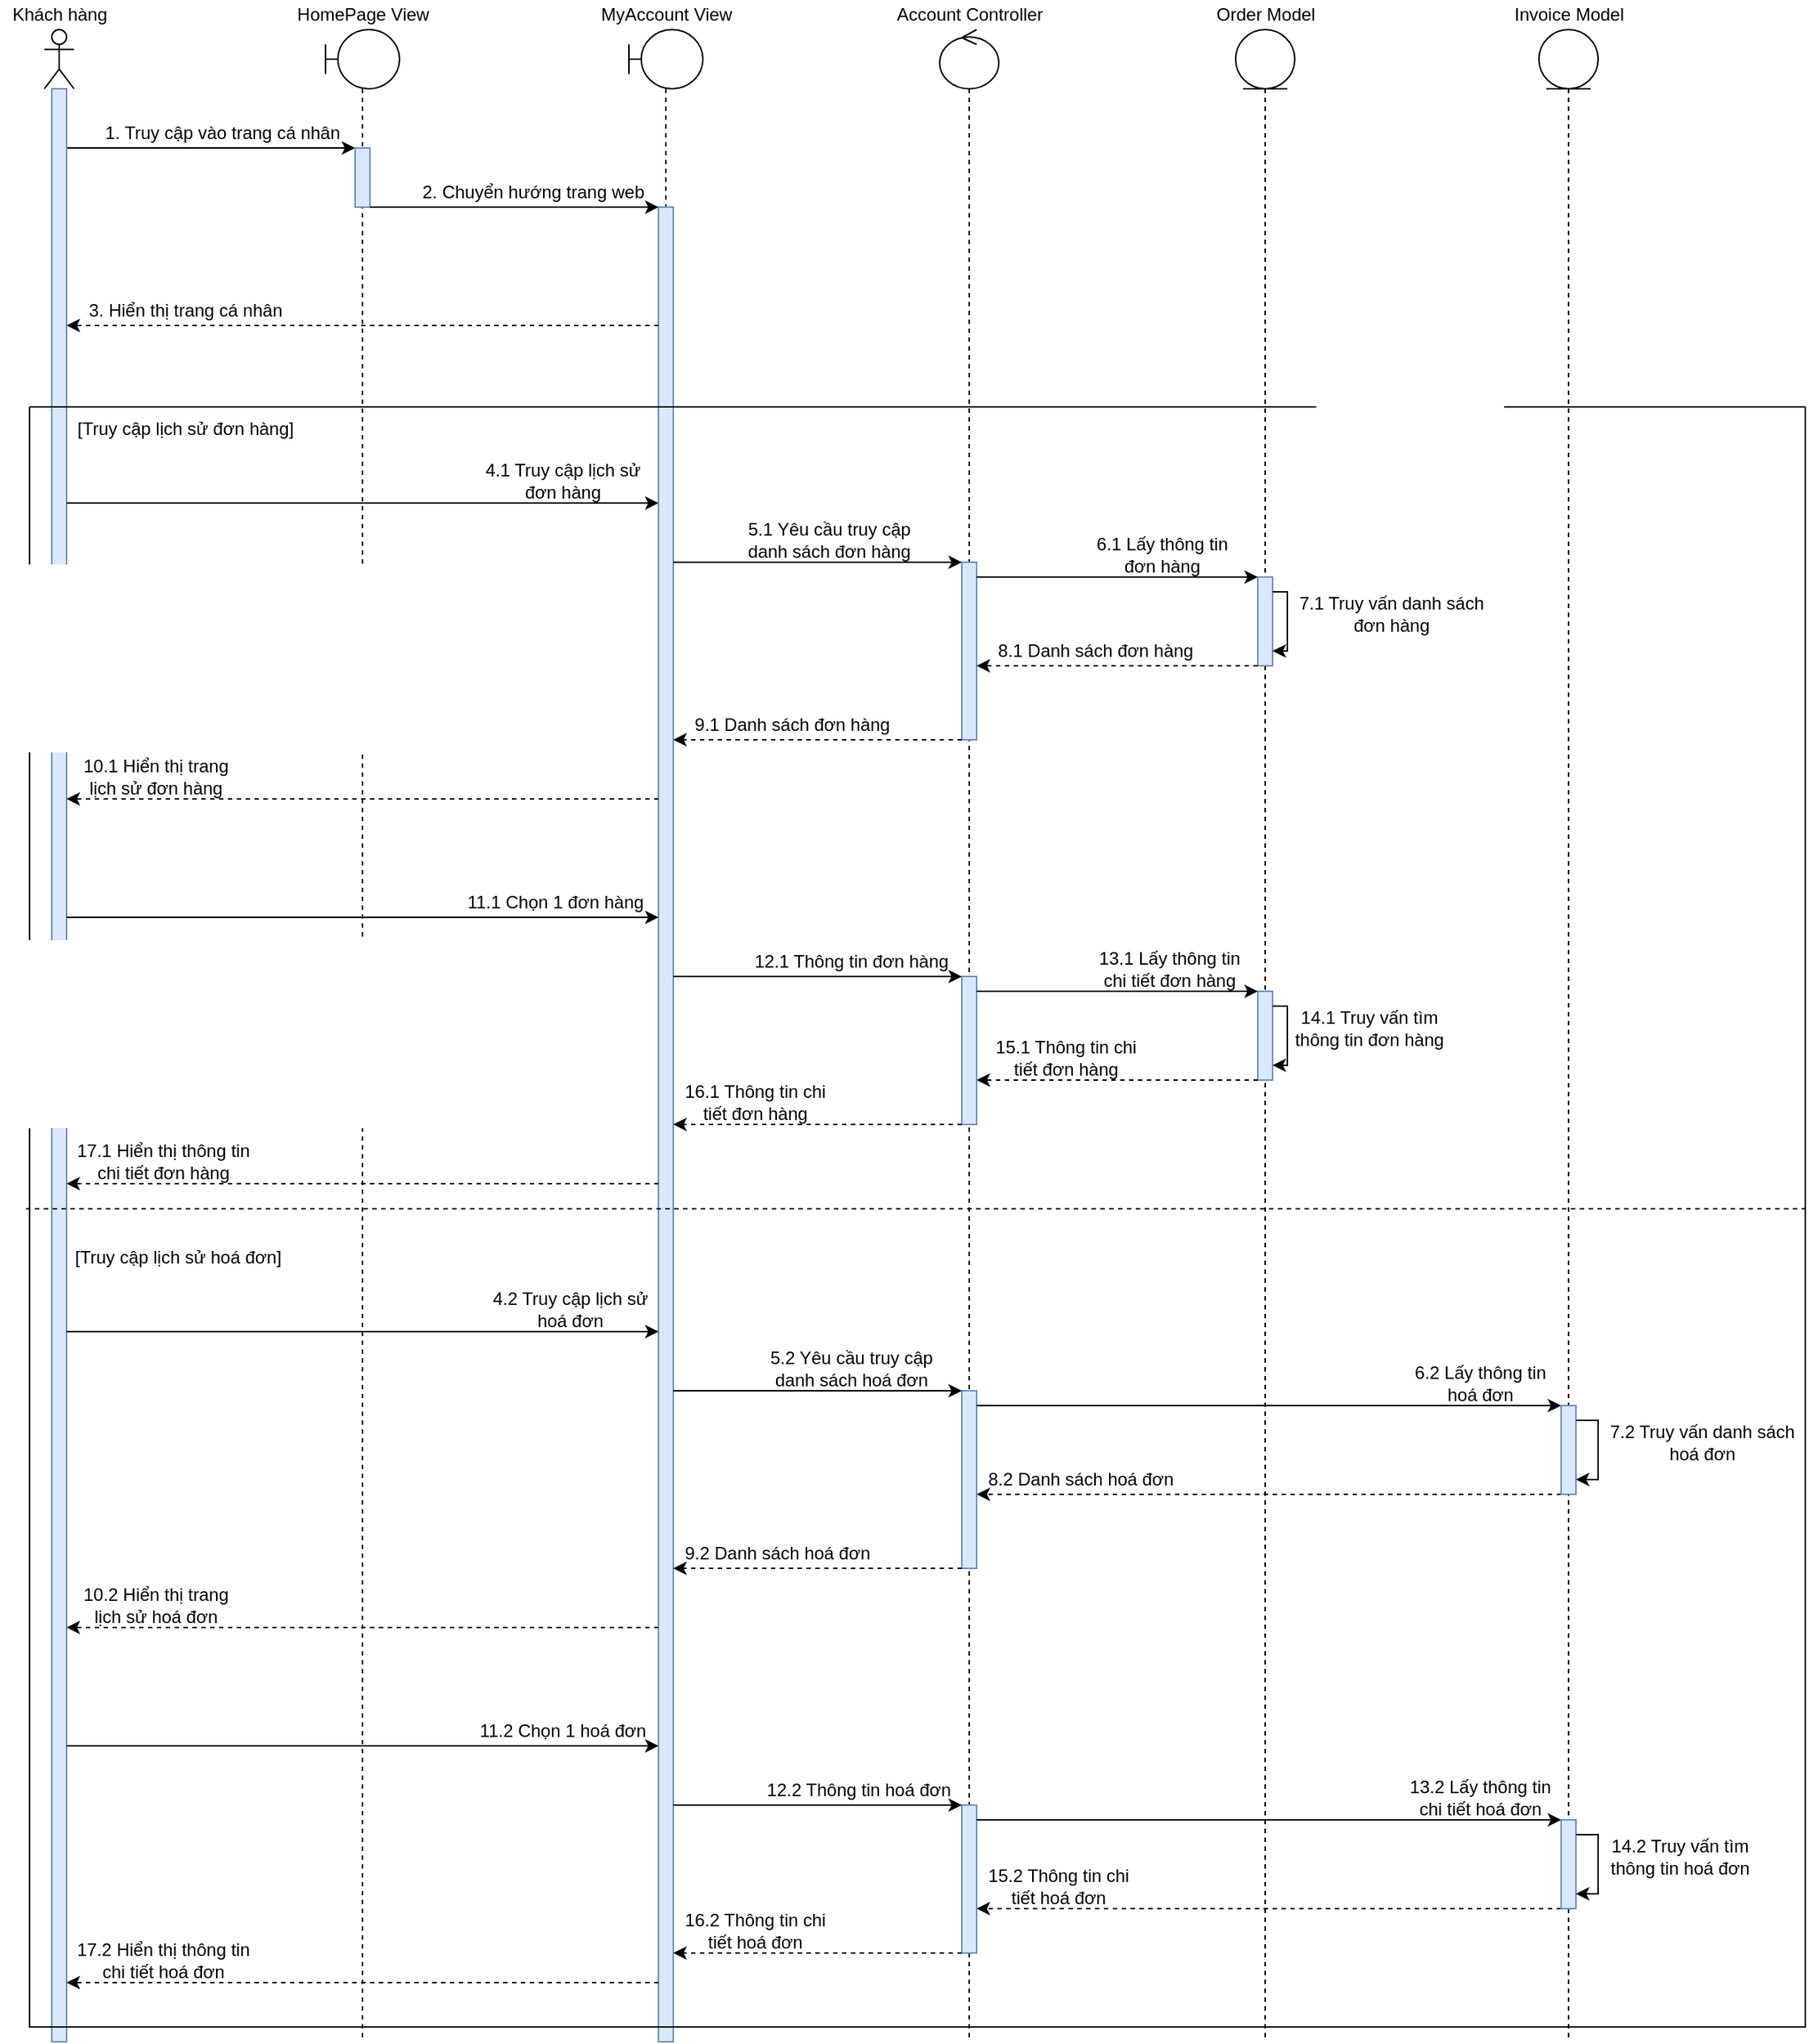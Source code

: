 <mxfile version="16.5.1" type="device"><diagram id="u0hKsZXPfIuquh2E1AJ1" name="Page-1"><mxGraphModel dx="1574" dy="1293" grid="1" gridSize="10" guides="1" tooltips="1" connect="1" arrows="1" fold="1" page="1" pageScale="1" pageWidth="850" pageHeight="1100" math="0" shadow="0"><root><mxCell id="0"/><mxCell id="1" parent="0"/><mxCell id="G7zWwKLsqoeIfqz5v5kH-6" style="edgeStyle=orthogonalEdgeStyle;rounded=0;orthogonalLoop=1;jettySize=auto;html=1;" parent="1" source="pRtw61TDTWOGneY2pAEU-13" target="G7zWwKLsqoeIfqz5v5kH-5" edge="1"><mxGeometry relative="1" as="geometry"><Array as="points"><mxPoint x="250" y="360"/><mxPoint x="250" y="360"/></Array></mxGeometry></mxCell><mxCell id="pRtw61TDTWOGneY2pAEU-13" value="" style="shape=umlLifeline;participant=umlActor;perimeter=lifelinePerimeter;whiteSpace=wrap;html=1;container=1;collapsible=0;recursiveResize=0;verticalAlign=top;spacingTop=36;outlineConnect=0;" parent="1" vertex="1"><mxGeometry x="130" y="280" width="20" height="1360" as="geometry"/></mxCell><mxCell id="eI_1PF2VvxfxwendwTuX-1" value="" style="html=1;points=[];perimeter=orthogonalPerimeter;fillColor=#dae8fc;strokeColor=#6c8ebf;" parent="pRtw61TDTWOGneY2pAEU-13" vertex="1"><mxGeometry x="5" y="40" width="10" height="1320" as="geometry"/></mxCell><mxCell id="pRtw61TDTWOGneY2pAEU-19" value="Khách hàng" style="text;html=1;align=center;verticalAlign=middle;resizable=0;points=[];autosize=1;strokeColor=none;fillColor=none;" parent="1" vertex="1"><mxGeometry x="100" y="260" width="80" height="20" as="geometry"/></mxCell><mxCell id="pRtw61TDTWOGneY2pAEU-20" value="" style="shape=umlLifeline;participant=umlBoundary;perimeter=lifelinePerimeter;whiteSpace=wrap;html=1;container=1;collapsible=0;recursiveResize=0;verticalAlign=top;spacingTop=36;outlineConnect=0;" parent="1" vertex="1"><mxGeometry x="320" y="280" width="50" height="1360" as="geometry"/></mxCell><mxCell id="G7zWwKLsqoeIfqz5v5kH-5" value="" style="html=1;points=[];perimeter=orthogonalPerimeter;fillColor=#dae8fc;strokeColor=#6c8ebf;" parent="pRtw61TDTWOGneY2pAEU-20" vertex="1"><mxGeometry x="20" y="80" width="10" height="40" as="geometry"/></mxCell><mxCell id="pRtw61TDTWOGneY2pAEU-22" value="" style="shape=umlLifeline;participant=umlControl;perimeter=lifelinePerimeter;whiteSpace=wrap;html=1;container=1;collapsible=0;recursiveResize=0;verticalAlign=top;spacingTop=36;outlineConnect=0;" parent="1" vertex="1"><mxGeometry x="735" y="280" width="40" height="1360" as="geometry"/></mxCell><mxCell id="G7zWwKLsqoeIfqz5v5kH-18" value="" style="html=1;points=[];perimeter=orthogonalPerimeter;fillColor=#dae8fc;strokeColor=#6c8ebf;" parent="pRtw61TDTWOGneY2pAEU-22" vertex="1"><mxGeometry x="15" y="360" width="10" height="120" as="geometry"/></mxCell><mxCell id="G7zWwKLsqoeIfqz5v5kH-38" value="" style="html=1;points=[];perimeter=orthogonalPerimeter;fillColor=#dae8fc;strokeColor=#6c8ebf;" parent="pRtw61TDTWOGneY2pAEU-22" vertex="1"><mxGeometry x="15" y="640" width="10" height="100" as="geometry"/></mxCell><mxCell id="2sPZlJZ6FkzEDUOh6W1C-1" value="" style="html=1;points=[];perimeter=orthogonalPerimeter;fillColor=#dae8fc;strokeColor=#6c8ebf;" vertex="1" parent="pRtw61TDTWOGneY2pAEU-22"><mxGeometry x="15" y="920" width="10" height="120" as="geometry"/></mxCell><mxCell id="2sPZlJZ6FkzEDUOh6W1C-2" value="" style="html=1;points=[];perimeter=orthogonalPerimeter;fillColor=#dae8fc;strokeColor=#6c8ebf;" vertex="1" parent="pRtw61TDTWOGneY2pAEU-22"><mxGeometry x="15" y="1200" width="10" height="100" as="geometry"/></mxCell><mxCell id="pRtw61TDTWOGneY2pAEU-23" value="HomePage View" style="text;html=1;align=center;verticalAlign=middle;resizable=0;points=[];autosize=1;strokeColor=none;fillColor=none;" parent="1" vertex="1"><mxGeometry x="295" y="260" width="100" height="20" as="geometry"/></mxCell><mxCell id="pRtw61TDTWOGneY2pAEU-24" value="Account Controller" style="text;html=1;align=center;verticalAlign=middle;resizable=0;points=[];autosize=1;strokeColor=none;fillColor=none;" parent="1" vertex="1"><mxGeometry x="700" y="260" width="110" height="20" as="geometry"/></mxCell><mxCell id="pRtw61TDTWOGneY2pAEU-40" value="" style="shape=umlLifeline;participant=umlEntity;perimeter=lifelinePerimeter;whiteSpace=wrap;html=1;container=1;collapsible=0;recursiveResize=0;verticalAlign=top;spacingTop=36;outlineConnect=0;" parent="1" vertex="1"><mxGeometry x="935" y="280" width="40" height="1360" as="geometry"/></mxCell><mxCell id="G7zWwKLsqoeIfqz5v5kH-22" value="" style="html=1;points=[];perimeter=orthogonalPerimeter;fillColor=#dae8fc;strokeColor=#6c8ebf;" parent="pRtw61TDTWOGneY2pAEU-40" vertex="1"><mxGeometry x="15" y="370" width="10" height="60" as="geometry"/></mxCell><mxCell id="G7zWwKLsqoeIfqz5v5kH-26" style="edgeStyle=orthogonalEdgeStyle;rounded=0;orthogonalLoop=1;jettySize=auto;html=1;" parent="pRtw61TDTWOGneY2pAEU-40" source="G7zWwKLsqoeIfqz5v5kH-22" target="G7zWwKLsqoeIfqz5v5kH-22" edge="1"><mxGeometry relative="1" as="geometry"><Array as="points"><mxPoint x="35" y="380"/></Array></mxGeometry></mxCell><mxCell id="G7zWwKLsqoeIfqz5v5kH-41" value="" style="html=1;points=[];perimeter=orthogonalPerimeter;fillColor=#dae8fc;strokeColor=#6c8ebf;" parent="pRtw61TDTWOGneY2pAEU-40" vertex="1"><mxGeometry x="15" y="650" width="10" height="60" as="geometry"/></mxCell><mxCell id="G7zWwKLsqoeIfqz5v5kH-44" style="edgeStyle=orthogonalEdgeStyle;rounded=0;orthogonalLoop=1;jettySize=auto;html=1;" parent="pRtw61TDTWOGneY2pAEU-40" source="G7zWwKLsqoeIfqz5v5kH-41" target="G7zWwKLsqoeIfqz5v5kH-41" edge="1"><mxGeometry relative="1" as="geometry"><Array as="points"><mxPoint x="35" y="660"/></Array></mxGeometry></mxCell><mxCell id="pRtw61TDTWOGneY2pAEU-41" value="Order Model" style="text;html=1;align=center;verticalAlign=middle;resizable=0;points=[];autosize=1;strokeColor=none;fillColor=none;" parent="1" vertex="1"><mxGeometry x="915" y="260" width="80" height="20" as="geometry"/></mxCell><mxCell id="G7zWwKLsqoeIfqz5v5kH-1" value="" style="shape=umlLifeline;participant=umlBoundary;perimeter=lifelinePerimeter;whiteSpace=wrap;html=1;container=1;collapsible=0;recursiveResize=0;verticalAlign=top;spacingTop=36;outlineConnect=0;" parent="1" vertex="1"><mxGeometry x="525" y="280" width="50" height="1360" as="geometry"/></mxCell><mxCell id="G7zWwKLsqoeIfqz5v5kH-8" value="" style="html=1;points=[];perimeter=orthogonalPerimeter;fillColor=#dae8fc;strokeColor=#6c8ebf;" parent="G7zWwKLsqoeIfqz5v5kH-1" vertex="1"><mxGeometry x="20" y="120" width="10" height="1240" as="geometry"/></mxCell><mxCell id="G7zWwKLsqoeIfqz5v5kH-3" value="MyAccount View" style="text;html=1;align=center;verticalAlign=middle;resizable=0;points=[];autosize=1;strokeColor=none;fillColor=none;" parent="1" vertex="1"><mxGeometry x="500" y="260" width="100" height="20" as="geometry"/></mxCell><mxCell id="G7zWwKLsqoeIfqz5v5kH-7" value="1. Truy cập vào trang cá nhân" style="text;html=1;align=center;verticalAlign=middle;resizable=0;points=[];autosize=1;strokeColor=none;fillColor=none;" parent="1" vertex="1"><mxGeometry x="165" y="340" width="170" height="20" as="geometry"/></mxCell><mxCell id="G7zWwKLsqoeIfqz5v5kH-9" style="edgeStyle=orthogonalEdgeStyle;rounded=0;orthogonalLoop=1;jettySize=auto;html=1;" parent="1" source="G7zWwKLsqoeIfqz5v5kH-5" target="G7zWwKLsqoeIfqz5v5kH-8" edge="1"><mxGeometry relative="1" as="geometry"><Array as="points"><mxPoint x="450" y="400"/><mxPoint x="450" y="400"/></Array></mxGeometry></mxCell><mxCell id="G7zWwKLsqoeIfqz5v5kH-11" value="2. Chuyển hướng trang web" style="text;html=1;align=center;verticalAlign=middle;resizable=0;points=[];autosize=1;strokeColor=none;fillColor=none;" parent="1" vertex="1"><mxGeometry x="375" y="380" width="170" height="20" as="geometry"/></mxCell><mxCell id="G7zWwKLsqoeIfqz5v5kH-12" style="edgeStyle=orthogonalEdgeStyle;rounded=0;orthogonalLoop=1;jettySize=auto;html=1;dashed=1;" parent="1" source="G7zWwKLsqoeIfqz5v5kH-8" target="eI_1PF2VvxfxwendwTuX-1" edge="1"><mxGeometry relative="1" as="geometry"><Array as="points"><mxPoint x="340" y="480"/><mxPoint x="340" y="480"/></Array></mxGeometry></mxCell><mxCell id="G7zWwKLsqoeIfqz5v5kH-14" value="3. Hiển thị trang cá nhân" style="text;html=1;align=center;verticalAlign=middle;resizable=0;points=[];autosize=1;strokeColor=none;fillColor=none;" parent="1" vertex="1"><mxGeometry x="150" y="460" width="150" height="20" as="geometry"/></mxCell><mxCell id="G7zWwKLsqoeIfqz5v5kH-16" style="edgeStyle=orthogonalEdgeStyle;rounded=0;orthogonalLoop=1;jettySize=auto;html=1;" parent="1" source="eI_1PF2VvxfxwendwTuX-1" target="G7zWwKLsqoeIfqz5v5kH-8" edge="1"><mxGeometry relative="1" as="geometry"><Array as="points"><mxPoint x="350" y="600"/><mxPoint x="350" y="600"/></Array></mxGeometry></mxCell><mxCell id="G7zWwKLsqoeIfqz5v5kH-17" value="4.1 Truy cập lịch sử &lt;br&gt;đơn hàng" style="text;html=1;align=center;verticalAlign=middle;resizable=0;points=[];autosize=1;strokeColor=none;fillColor=none;" parent="1" vertex="1"><mxGeometry x="420" y="570" width="120" height="30" as="geometry"/></mxCell><mxCell id="G7zWwKLsqoeIfqz5v5kH-19" style="edgeStyle=orthogonalEdgeStyle;rounded=0;orthogonalLoop=1;jettySize=auto;html=1;" parent="1" source="G7zWwKLsqoeIfqz5v5kH-8" target="G7zWwKLsqoeIfqz5v5kH-18" edge="1"><mxGeometry relative="1" as="geometry"><Array as="points"><mxPoint x="650" y="640"/><mxPoint x="650" y="640"/></Array></mxGeometry></mxCell><mxCell id="G7zWwKLsqoeIfqz5v5kH-20" value="5.1 Yêu cầu truy cập&lt;br&gt;danh sách đơn hàng" style="text;html=1;align=center;verticalAlign=middle;resizable=0;points=[];autosize=1;strokeColor=none;fillColor=none;" parent="1" vertex="1"><mxGeometry x="595" y="610" width="130" height="30" as="geometry"/></mxCell><mxCell id="G7zWwKLsqoeIfqz5v5kH-23" style="edgeStyle=orthogonalEdgeStyle;rounded=0;orthogonalLoop=1;jettySize=auto;html=1;" parent="1" source="G7zWwKLsqoeIfqz5v5kH-18" target="G7zWwKLsqoeIfqz5v5kH-22" edge="1"><mxGeometry relative="1" as="geometry"><Array as="points"><mxPoint x="860" y="650"/><mxPoint x="860" y="650"/></Array></mxGeometry></mxCell><mxCell id="G7zWwKLsqoeIfqz5v5kH-25" value="6.1 Lấy thông tin &lt;br&gt;đơn hàng" style="text;html=1;align=center;verticalAlign=middle;resizable=0;points=[];autosize=1;strokeColor=none;fillColor=none;" parent="1" vertex="1"><mxGeometry x="835" y="620" width="100" height="30" as="geometry"/></mxCell><mxCell id="G7zWwKLsqoeIfqz5v5kH-27" value="7.1 Truy vấn danh sách &lt;br&gt;đơn hàng" style="text;html=1;align=center;verticalAlign=middle;resizable=0;points=[];autosize=1;strokeColor=none;fillColor=none;" parent="1" vertex="1"><mxGeometry x="970" y="660" width="140" height="30" as="geometry"/></mxCell><mxCell id="G7zWwKLsqoeIfqz5v5kH-28" style="edgeStyle=orthogonalEdgeStyle;rounded=0;orthogonalLoop=1;jettySize=auto;html=1;dashed=1;" parent="1" source="G7zWwKLsqoeIfqz5v5kH-22" target="G7zWwKLsqoeIfqz5v5kH-18" edge="1"><mxGeometry relative="1" as="geometry"><Array as="points"><mxPoint x="820" y="710"/><mxPoint x="820" y="710"/></Array></mxGeometry></mxCell><mxCell id="G7zWwKLsqoeIfqz5v5kH-29" value="8.1 Danh sách đơn hàng" style="text;html=1;align=center;verticalAlign=middle;resizable=0;points=[];autosize=1;strokeColor=none;fillColor=none;" parent="1" vertex="1"><mxGeometry x="765" y="690" width="150" height="20" as="geometry"/></mxCell><mxCell id="G7zWwKLsqoeIfqz5v5kH-31" style="edgeStyle=orthogonalEdgeStyle;rounded=0;orthogonalLoop=1;jettySize=auto;html=1;dashed=1;" parent="1" source="G7zWwKLsqoeIfqz5v5kH-18" target="G7zWwKLsqoeIfqz5v5kH-8" edge="1"><mxGeometry relative="1" as="geometry"><Array as="points"><mxPoint x="710" y="760"/><mxPoint x="710" y="760"/></Array></mxGeometry></mxCell><mxCell id="G7zWwKLsqoeIfqz5v5kH-32" value="9.1 Danh sách đơn hàng" style="text;html=1;align=center;verticalAlign=middle;resizable=0;points=[];autosize=1;strokeColor=none;fillColor=none;" parent="1" vertex="1"><mxGeometry x="560" y="740" width="150" height="20" as="geometry"/></mxCell><mxCell id="G7zWwKLsqoeIfqz5v5kH-34" style="edgeStyle=orthogonalEdgeStyle;rounded=0;orthogonalLoop=1;jettySize=auto;html=1;dashed=1;" parent="1" source="G7zWwKLsqoeIfqz5v5kH-8" target="eI_1PF2VvxfxwendwTuX-1" edge="1"><mxGeometry relative="1" as="geometry"><Array as="points"><mxPoint x="240" y="800"/><mxPoint x="240" y="800"/></Array></mxGeometry></mxCell><mxCell id="G7zWwKLsqoeIfqz5v5kH-35" value="10.1 Hiển thị trang &lt;br&gt;lịch sử đơn hàng" style="text;html=1;align=center;verticalAlign=middle;resizable=0;points=[];autosize=1;strokeColor=none;fillColor=none;" parent="1" vertex="1"><mxGeometry x="150" y="770" width="110" height="30" as="geometry"/></mxCell><mxCell id="G7zWwKLsqoeIfqz5v5kH-36" style="edgeStyle=orthogonalEdgeStyle;rounded=0;orthogonalLoop=1;jettySize=auto;html=1;" parent="1" source="eI_1PF2VvxfxwendwTuX-1" target="G7zWwKLsqoeIfqz5v5kH-8" edge="1"><mxGeometry relative="1" as="geometry"><Array as="points"><mxPoint x="450" y="880"/><mxPoint x="450" y="880"/></Array></mxGeometry></mxCell><mxCell id="G7zWwKLsqoeIfqz5v5kH-37" value="11.1 Chọn 1 đơn hàng" style="text;html=1;align=center;verticalAlign=middle;resizable=0;points=[];autosize=1;strokeColor=none;fillColor=none;" parent="1" vertex="1"><mxGeometry x="410" y="860" width="130" height="20" as="geometry"/></mxCell><mxCell id="G7zWwKLsqoeIfqz5v5kH-39" style="edgeStyle=orthogonalEdgeStyle;rounded=0;orthogonalLoop=1;jettySize=auto;html=1;" parent="1" source="G7zWwKLsqoeIfqz5v5kH-8" target="G7zWwKLsqoeIfqz5v5kH-38" edge="1"><mxGeometry relative="1" as="geometry"><Array as="points"><mxPoint x="700" y="920"/><mxPoint x="700" y="920"/></Array></mxGeometry></mxCell><mxCell id="G7zWwKLsqoeIfqz5v5kH-40" value="12.1 Thông tin đơn hàng" style="text;html=1;align=center;verticalAlign=middle;resizable=0;points=[];autosize=1;strokeColor=none;fillColor=none;" parent="1" vertex="1"><mxGeometry x="600" y="900" width="150" height="20" as="geometry"/></mxCell><mxCell id="G7zWwKLsqoeIfqz5v5kH-42" style="edgeStyle=orthogonalEdgeStyle;rounded=0;orthogonalLoop=1;jettySize=auto;html=1;" parent="1" source="G7zWwKLsqoeIfqz5v5kH-38" target="G7zWwKLsqoeIfqz5v5kH-41" edge="1"><mxGeometry relative="1" as="geometry"><Array as="points"><mxPoint x="860" y="930"/><mxPoint x="860" y="930"/></Array></mxGeometry></mxCell><mxCell id="G7zWwKLsqoeIfqz5v5kH-43" value="13.1 Lấy thông tin &lt;br&gt;chi tiết đơn hàng" style="text;html=1;align=center;verticalAlign=middle;resizable=0;points=[];autosize=1;strokeColor=none;fillColor=none;" parent="1" vertex="1"><mxGeometry x="835" y="900" width="110" height="30" as="geometry"/></mxCell><mxCell id="G7zWwKLsqoeIfqz5v5kH-45" value="14.1 Truy vấn tìm &lt;br&gt;thông tin đơn hàng" style="text;html=1;align=center;verticalAlign=middle;resizable=0;points=[];autosize=1;strokeColor=none;fillColor=none;" parent="1" vertex="1"><mxGeometry x="965" y="940" width="120" height="30" as="geometry"/></mxCell><mxCell id="G7zWwKLsqoeIfqz5v5kH-46" style="edgeStyle=orthogonalEdgeStyle;rounded=0;orthogonalLoop=1;jettySize=auto;html=1;dashed=1;" parent="1" source="G7zWwKLsqoeIfqz5v5kH-41" target="G7zWwKLsqoeIfqz5v5kH-38" edge="1"><mxGeometry relative="1" as="geometry"><Array as="points"><mxPoint x="810" y="990"/><mxPoint x="810" y="990"/></Array></mxGeometry></mxCell><mxCell id="G7zWwKLsqoeIfqz5v5kH-47" value="15.1 Thông tin chi &lt;br&gt;tiết đơn hàng" style="text;html=1;align=center;verticalAlign=middle;resizable=0;points=[];autosize=1;strokeColor=none;fillColor=none;" parent="1" vertex="1"><mxGeometry x="765" y="960" width="110" height="30" as="geometry"/></mxCell><mxCell id="G7zWwKLsqoeIfqz5v5kH-48" style="edgeStyle=orthogonalEdgeStyle;rounded=0;orthogonalLoop=1;jettySize=auto;html=1;dashed=1;" parent="1" source="G7zWwKLsqoeIfqz5v5kH-38" target="G7zWwKLsqoeIfqz5v5kH-8" edge="1"><mxGeometry relative="1" as="geometry"><Array as="points"><mxPoint x="700" y="1020"/><mxPoint x="700" y="1020"/></Array></mxGeometry></mxCell><mxCell id="G7zWwKLsqoeIfqz5v5kH-49" value="16.1 Thông tin chi &lt;br&gt;tiết đơn hàng" style="text;html=1;align=center;verticalAlign=middle;resizable=0;points=[];autosize=1;strokeColor=none;fillColor=none;" parent="1" vertex="1"><mxGeometry x="555" y="990" width="110" height="30" as="geometry"/></mxCell><mxCell id="G7zWwKLsqoeIfqz5v5kH-51" style="edgeStyle=orthogonalEdgeStyle;rounded=0;orthogonalLoop=1;jettySize=auto;html=1;dashed=1;" parent="1" source="G7zWwKLsqoeIfqz5v5kH-8" target="eI_1PF2VvxfxwendwTuX-1" edge="1"><mxGeometry relative="1" as="geometry"><Array as="points"><mxPoint x="350" y="1060"/><mxPoint x="350" y="1060"/></Array></mxGeometry></mxCell><mxCell id="G7zWwKLsqoeIfqz5v5kH-52" value="17.1 Hiển thị thông tin &lt;br&gt;chi tiết đơn hàng" style="text;html=1;align=center;verticalAlign=middle;resizable=0;points=[];autosize=1;strokeColor=none;fillColor=none;" parent="1" vertex="1"><mxGeometry x="145" y="1030" width="130" height="30" as="geometry"/></mxCell><mxCell id="2sPZlJZ6FkzEDUOh6W1C-7" style="edgeStyle=orthogonalEdgeStyle;rounded=0;orthogonalLoop=1;jettySize=auto;html=1;" edge="1" parent="1" source="eI_1PF2VvxfxwendwTuX-1" target="G7zWwKLsqoeIfqz5v5kH-8"><mxGeometry relative="1" as="geometry"><Array as="points"><mxPoint x="350" y="1160"/><mxPoint x="350" y="1160"/></Array><mxPoint x="20" y="1160.059" as="sourcePoint"/><mxPoint x="420" y="1160.059" as="targetPoint"/></mxGeometry></mxCell><mxCell id="2sPZlJZ6FkzEDUOh6W1C-8" value="4.2 Truy cập lịch sử &lt;br&gt;hoá đơn" style="text;html=1;align=center;verticalAlign=middle;resizable=0;points=[];autosize=1;strokeColor=none;fillColor=none;" vertex="1" parent="1"><mxGeometry x="425" y="1130" width="120" height="30" as="geometry"/></mxCell><mxCell id="2sPZlJZ6FkzEDUOh6W1C-9" style="edgeStyle=orthogonalEdgeStyle;rounded=0;orthogonalLoop=1;jettySize=auto;html=1;" edge="1" parent="1" target="2sPZlJZ6FkzEDUOh6W1C-1" source="G7zWwKLsqoeIfqz5v5kH-8"><mxGeometry relative="1" as="geometry"><Array as="points"><mxPoint x="700" y="1200"/><mxPoint x="700" y="1200"/></Array><mxPoint x="430" y="1200.059" as="sourcePoint"/></mxGeometry></mxCell><mxCell id="2sPZlJZ6FkzEDUOh6W1C-10" value="5.2 Yêu cầu truy cập&lt;br&gt;danh sách hoá đơn" style="text;html=1;align=center;verticalAlign=middle;resizable=0;points=[];autosize=1;strokeColor=none;fillColor=none;" vertex="1" parent="1"><mxGeometry x="610" y="1170" width="130" height="30" as="geometry"/></mxCell><mxCell id="2sPZlJZ6FkzEDUOh6W1C-11" style="edgeStyle=orthogonalEdgeStyle;rounded=0;orthogonalLoop=1;jettySize=auto;html=1;" edge="1" parent="1" source="2sPZlJZ6FkzEDUOh6W1C-1" target="2sPZlJZ6FkzEDUOh6W1C-3"><mxGeometry relative="1" as="geometry"><Array as="points"><mxPoint x="860" y="1210"/><mxPoint x="860" y="1210"/></Array></mxGeometry></mxCell><mxCell id="2sPZlJZ6FkzEDUOh6W1C-12" value="6.2 Lấy thông tin &lt;br&gt;hoá đơn" style="text;html=1;align=center;verticalAlign=middle;resizable=0;points=[];autosize=1;strokeColor=none;fillColor=none;" vertex="1" parent="1"><mxGeometry x="1050" y="1180" width="100" height="30" as="geometry"/></mxCell><mxCell id="2sPZlJZ6FkzEDUOh6W1C-13" value="7.2 Truy vấn danh sách &lt;br&gt;hoá đơn" style="text;html=1;align=center;verticalAlign=middle;resizable=0;points=[];autosize=1;strokeColor=none;fillColor=none;" vertex="1" parent="1"><mxGeometry x="1180" y="1220" width="140" height="30" as="geometry"/></mxCell><mxCell id="2sPZlJZ6FkzEDUOh6W1C-14" style="edgeStyle=orthogonalEdgeStyle;rounded=0;orthogonalLoop=1;jettySize=auto;html=1;dashed=1;" edge="1" parent="1" source="2sPZlJZ6FkzEDUOh6W1C-3" target="2sPZlJZ6FkzEDUOh6W1C-1"><mxGeometry relative="1" as="geometry"><Array as="points"><mxPoint x="870" y="1270"/><mxPoint x="870" y="1270"/></Array><mxPoint x="850" y="1310" as="targetPoint"/></mxGeometry></mxCell><mxCell id="2sPZlJZ6FkzEDUOh6W1C-15" value="8.2 Danh sách hoá đơn" style="text;html=1;align=center;verticalAlign=middle;resizable=0;points=[];autosize=1;strokeColor=none;fillColor=none;" vertex="1" parent="1"><mxGeometry x="760" y="1250" width="140" height="20" as="geometry"/></mxCell><mxCell id="2sPZlJZ6FkzEDUOh6W1C-16" style="edgeStyle=orthogonalEdgeStyle;rounded=0;orthogonalLoop=1;jettySize=auto;html=1;dashed=1;" edge="1" parent="1" source="2sPZlJZ6FkzEDUOh6W1C-1" target="G7zWwKLsqoeIfqz5v5kH-8"><mxGeometry relative="1" as="geometry"><Array as="points"><mxPoint x="650" y="1320"/><mxPoint x="650" y="1320"/></Array><mxPoint x="430" y="1320.059" as="targetPoint"/></mxGeometry></mxCell><mxCell id="2sPZlJZ6FkzEDUOh6W1C-17" value="9.2 Danh sách hoá đơn" style="text;html=1;align=center;verticalAlign=middle;resizable=0;points=[];autosize=1;strokeColor=none;fillColor=none;" vertex="1" parent="1"><mxGeometry x="555" y="1300" width="140" height="20" as="geometry"/></mxCell><mxCell id="2sPZlJZ6FkzEDUOh6W1C-18" style="edgeStyle=orthogonalEdgeStyle;rounded=0;orthogonalLoop=1;jettySize=auto;html=1;dashed=1;" edge="1" parent="1" source="G7zWwKLsqoeIfqz5v5kH-8" target="eI_1PF2VvxfxwendwTuX-1"><mxGeometry relative="1" as="geometry"><Array as="points"><mxPoint x="370" y="1360"/><mxPoint x="370" y="1360"/></Array><mxPoint x="420" y="1360.059" as="sourcePoint"/><mxPoint x="20" y="1360.059" as="targetPoint"/></mxGeometry></mxCell><mxCell id="2sPZlJZ6FkzEDUOh6W1C-19" value="10.2 Hiển thị trang &lt;br&gt;lịch sử hoá đơn" style="text;html=1;align=center;verticalAlign=middle;resizable=0;points=[];autosize=1;strokeColor=none;fillColor=none;" vertex="1" parent="1"><mxGeometry x="150" y="1330" width="110" height="30" as="geometry"/></mxCell><mxCell id="2sPZlJZ6FkzEDUOh6W1C-20" style="edgeStyle=orthogonalEdgeStyle;rounded=0;orthogonalLoop=1;jettySize=auto;html=1;" edge="1" parent="1" source="eI_1PF2VvxfxwendwTuX-1" target="G7zWwKLsqoeIfqz5v5kH-8"><mxGeometry relative="1" as="geometry"><Array as="points"><mxPoint x="360" y="1440"/><mxPoint x="360" y="1440"/></Array><mxPoint x="20" y="1440.059" as="sourcePoint"/><mxPoint x="420" y="1440.059" as="targetPoint"/></mxGeometry></mxCell><mxCell id="2sPZlJZ6FkzEDUOh6W1C-21" value="11.2 Chọn 1 hoá đơn" style="text;html=1;align=center;verticalAlign=middle;resizable=0;points=[];autosize=1;strokeColor=none;fillColor=none;" vertex="1" parent="1"><mxGeometry x="415" y="1420" width="130" height="20" as="geometry"/></mxCell><mxCell id="2sPZlJZ6FkzEDUOh6W1C-22" style="edgeStyle=orthogonalEdgeStyle;rounded=0;orthogonalLoop=1;jettySize=auto;html=1;" edge="1" parent="1" target="2sPZlJZ6FkzEDUOh6W1C-2" source="G7zWwKLsqoeIfqz5v5kH-8"><mxGeometry relative="1" as="geometry"><Array as="points"><mxPoint x="670" y="1480"/><mxPoint x="670" y="1480"/></Array><mxPoint x="430" y="1480.059" as="sourcePoint"/></mxGeometry></mxCell><mxCell id="2sPZlJZ6FkzEDUOh6W1C-23" value="12.2 Thông tin hoá đơn" style="text;html=1;align=center;verticalAlign=middle;resizable=0;points=[];autosize=1;strokeColor=none;fillColor=none;" vertex="1" parent="1"><mxGeometry x="610" y="1460" width="140" height="20" as="geometry"/></mxCell><mxCell id="2sPZlJZ6FkzEDUOh6W1C-24" style="edgeStyle=orthogonalEdgeStyle;rounded=0;orthogonalLoop=1;jettySize=auto;html=1;" edge="1" parent="1" source="2sPZlJZ6FkzEDUOh6W1C-2" target="2sPZlJZ6FkzEDUOh6W1C-5"><mxGeometry relative="1" as="geometry"><Array as="points"><mxPoint x="790" y="1490"/><mxPoint x="790" y="1490"/></Array><mxPoint x="830" y="1470" as="sourcePoint"/></mxGeometry></mxCell><mxCell id="2sPZlJZ6FkzEDUOh6W1C-25" value="13.2 Lấy thông tin &lt;br&gt;chi tiết hoá đơn" style="text;html=1;align=center;verticalAlign=middle;resizable=0;points=[];autosize=1;strokeColor=none;fillColor=none;" vertex="1" parent="1"><mxGeometry x="1045" y="1460" width="110" height="30" as="geometry"/></mxCell><mxCell id="2sPZlJZ6FkzEDUOh6W1C-26" value="14.2 Truy vấn tìm &lt;br&gt;thông tin hoá đơn" style="text;html=1;align=center;verticalAlign=middle;resizable=0;points=[];autosize=1;strokeColor=none;fillColor=none;" vertex="1" parent="1"><mxGeometry x="1180" y="1500" width="110" height="30" as="geometry"/></mxCell><mxCell id="2sPZlJZ6FkzEDUOh6W1C-27" style="edgeStyle=orthogonalEdgeStyle;rounded=0;orthogonalLoop=1;jettySize=auto;html=1;dashed=1;" edge="1" parent="1" source="2sPZlJZ6FkzEDUOh6W1C-5" target="2sPZlJZ6FkzEDUOh6W1C-2"><mxGeometry relative="1" as="geometry"><Array as="points"><mxPoint x="860" y="1550"/><mxPoint x="860" y="1550"/></Array><mxPoint x="830" y="1520" as="targetPoint"/></mxGeometry></mxCell><mxCell id="2sPZlJZ6FkzEDUOh6W1C-28" value="15.2 Thông tin chi &lt;br&gt;tiết hoá đơn" style="text;html=1;align=center;verticalAlign=middle;resizable=0;points=[];autosize=1;strokeColor=none;fillColor=none;" vertex="1" parent="1"><mxGeometry x="760" y="1520" width="110" height="30" as="geometry"/></mxCell><mxCell id="2sPZlJZ6FkzEDUOh6W1C-29" style="edgeStyle=orthogonalEdgeStyle;rounded=0;orthogonalLoop=1;jettySize=auto;html=1;dashed=1;" edge="1" parent="1" source="2sPZlJZ6FkzEDUOh6W1C-2" target="G7zWwKLsqoeIfqz5v5kH-8"><mxGeometry relative="1" as="geometry"><Array as="points"><mxPoint x="660" y="1580"/><mxPoint x="660" y="1580"/></Array><mxPoint x="430" y="1580.059" as="targetPoint"/></mxGeometry></mxCell><mxCell id="2sPZlJZ6FkzEDUOh6W1C-30" value="16.2 Thông tin chi &lt;br&gt;tiết hoá đơn" style="text;html=1;align=center;verticalAlign=middle;resizable=0;points=[];autosize=1;strokeColor=none;fillColor=none;" vertex="1" parent="1"><mxGeometry x="555" y="1550" width="110" height="30" as="geometry"/></mxCell><mxCell id="2sPZlJZ6FkzEDUOh6W1C-31" style="edgeStyle=orthogonalEdgeStyle;rounded=0;orthogonalLoop=1;jettySize=auto;html=1;dashed=1;" edge="1" parent="1" source="G7zWwKLsqoeIfqz5v5kH-8" target="eI_1PF2VvxfxwendwTuX-1"><mxGeometry relative="1" as="geometry"><Array as="points"><mxPoint x="370" y="1600"/><mxPoint x="370" y="1600"/></Array><mxPoint x="420" y="1620.059" as="sourcePoint"/><mxPoint x="20" y="1620.059" as="targetPoint"/></mxGeometry></mxCell><mxCell id="2sPZlJZ6FkzEDUOh6W1C-32" value="17.2 Hiển thị thông tin &lt;br&gt;chi tiết hoá đơn" style="text;html=1;align=center;verticalAlign=middle;resizable=0;points=[];autosize=1;strokeColor=none;fillColor=none;" vertex="1" parent="1"><mxGeometry x="145" y="1570" width="130" height="30" as="geometry"/></mxCell><mxCell id="2sPZlJZ6FkzEDUOh6W1C-36" value="" style="shape=umlLifeline;participant=umlEntity;perimeter=lifelinePerimeter;whiteSpace=wrap;html=1;container=1;collapsible=0;recursiveResize=0;verticalAlign=top;spacingTop=36;outlineConnect=0;" vertex="1" parent="1"><mxGeometry x="1140" y="280" width="40" height="1360" as="geometry"/></mxCell><mxCell id="2sPZlJZ6FkzEDUOh6W1C-3" value="" style="html=1;points=[];perimeter=orthogonalPerimeter;fillColor=#dae8fc;strokeColor=#6c8ebf;" vertex="1" parent="2sPZlJZ6FkzEDUOh6W1C-36"><mxGeometry x="15" y="930" width="10" height="60" as="geometry"/></mxCell><mxCell id="2sPZlJZ6FkzEDUOh6W1C-46" style="edgeStyle=orthogonalEdgeStyle;rounded=0;orthogonalLoop=1;jettySize=auto;html=1;" edge="1" parent="2sPZlJZ6FkzEDUOh6W1C-36" source="2sPZlJZ6FkzEDUOh6W1C-3" target="2sPZlJZ6FkzEDUOh6W1C-3"><mxGeometry relative="1" as="geometry"><Array as="points"><mxPoint x="40" y="940"/></Array></mxGeometry></mxCell><mxCell id="2sPZlJZ6FkzEDUOh6W1C-5" value="" style="html=1;points=[];perimeter=orthogonalPerimeter;fillColor=#dae8fc;strokeColor=#6c8ebf;" vertex="1" parent="2sPZlJZ6FkzEDUOh6W1C-36"><mxGeometry x="15" y="1210" width="10" height="60" as="geometry"/></mxCell><mxCell id="2sPZlJZ6FkzEDUOh6W1C-47" style="edgeStyle=orthogonalEdgeStyle;rounded=0;orthogonalLoop=1;jettySize=auto;html=1;" edge="1" parent="2sPZlJZ6FkzEDUOh6W1C-36" source="2sPZlJZ6FkzEDUOh6W1C-5" target="2sPZlJZ6FkzEDUOh6W1C-5"><mxGeometry relative="1" as="geometry"><Array as="points"><mxPoint x="40" y="1220"/></Array></mxGeometry></mxCell><mxCell id="2sPZlJZ6FkzEDUOh6W1C-45" value="Invoice Model" style="text;html=1;align=center;verticalAlign=middle;resizable=0;points=[];autosize=1;strokeColor=none;fillColor=none;" vertex="1" parent="1"><mxGeometry x="1115" y="260" width="90" height="20" as="geometry"/></mxCell><mxCell id="2sPZlJZ6FkzEDUOh6W1C-48" value="[Truy cập lịch sử hoá đơn]" style="text;html=1;align=center;verticalAlign=middle;resizable=0;points=[];autosize=1;strokeColor=none;fillColor=none;" vertex="1" parent="1"><mxGeometry x="140" y="1100" width="160" height="20" as="geometry"/></mxCell><mxCell id="2sPZlJZ6FkzEDUOh6W1C-49" value="[Truy cập lịch sử đơn hàng]" style="text;html=1;align=center;verticalAlign=middle;resizable=0;points=[];autosize=1;strokeColor=none;fillColor=none;" vertex="1" parent="1"><mxGeometry x="145" y="540" width="160" height="20" as="geometry"/></mxCell><mxCell id="2sPZlJZ6FkzEDUOh6W1C-50" value="" style="swimlane;startSize=0;" vertex="1" parent="1"><mxGeometry x="120" y="535" width="1200" height="1095" as="geometry"/></mxCell><mxCell id="2sPZlJZ6FkzEDUOh6W1C-51" value="" style="endArrow=none;dashed=1;html=1;rounded=0;exitX=-0.002;exitY=0.495;exitDx=0;exitDy=0;entryX=1;entryY=0.495;entryDx=0;entryDy=0;entryPerimeter=0;exitPerimeter=0;" edge="1" parent="1" source="2sPZlJZ6FkzEDUOh6W1C-50" target="2sPZlJZ6FkzEDUOh6W1C-50"><mxGeometry width="50" height="50" relative="1" as="geometry"><mxPoint x="570" y="1110" as="sourcePoint"/><mxPoint x="620" y="1060" as="targetPoint"/></mxGeometry></mxCell></root></mxGraphModel></diagram></mxfile>